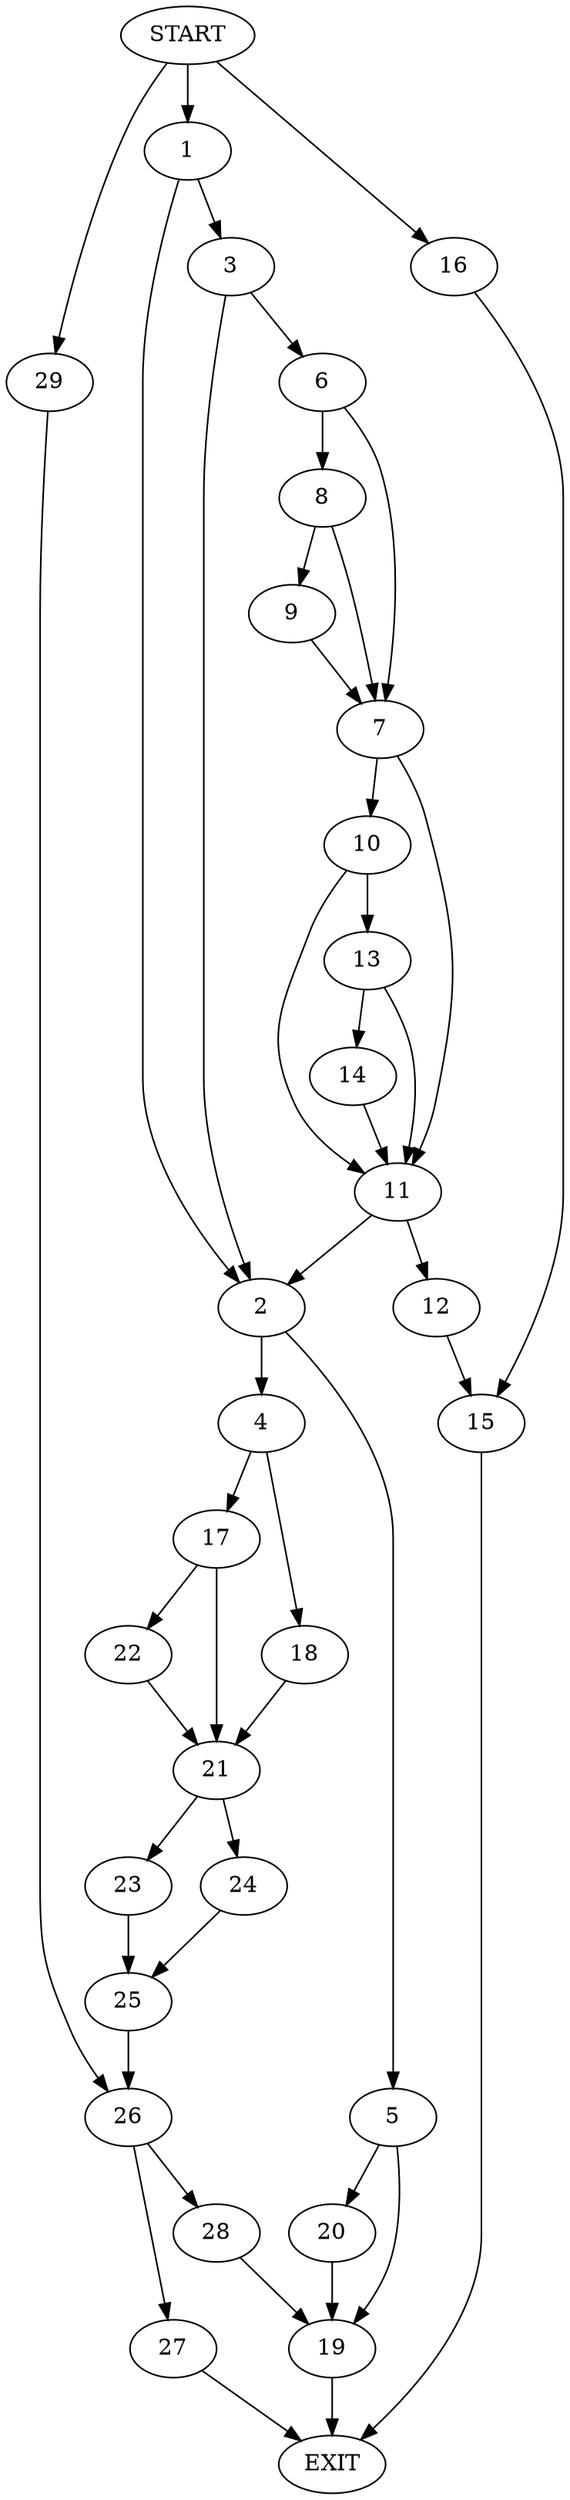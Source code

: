 digraph {
0 [label="START"]
30 [label="EXIT"]
0 -> 1
1 -> 2
1 -> 3
2 -> 4
2 -> 5
3 -> 2
3 -> 6
6 -> 7
6 -> 8
8 -> 9
8 -> 7
7 -> 10
7 -> 11
9 -> 7
11 -> 2
11 -> 12
10 -> 13
10 -> 11
13 -> 11
13 -> 14
14 -> 11
12 -> 15
15 -> 30
0 -> 16
16 -> 15
4 -> 17
4 -> 18
5 -> 19
5 -> 20
17 -> 21
17 -> 22
18 -> 21
21 -> 23
21 -> 24
22 -> 21
24 -> 25
23 -> 25
25 -> 26
26 -> 27
26 -> 28
0 -> 29
29 -> 26
27 -> 30
28 -> 19
19 -> 30
20 -> 19
}
